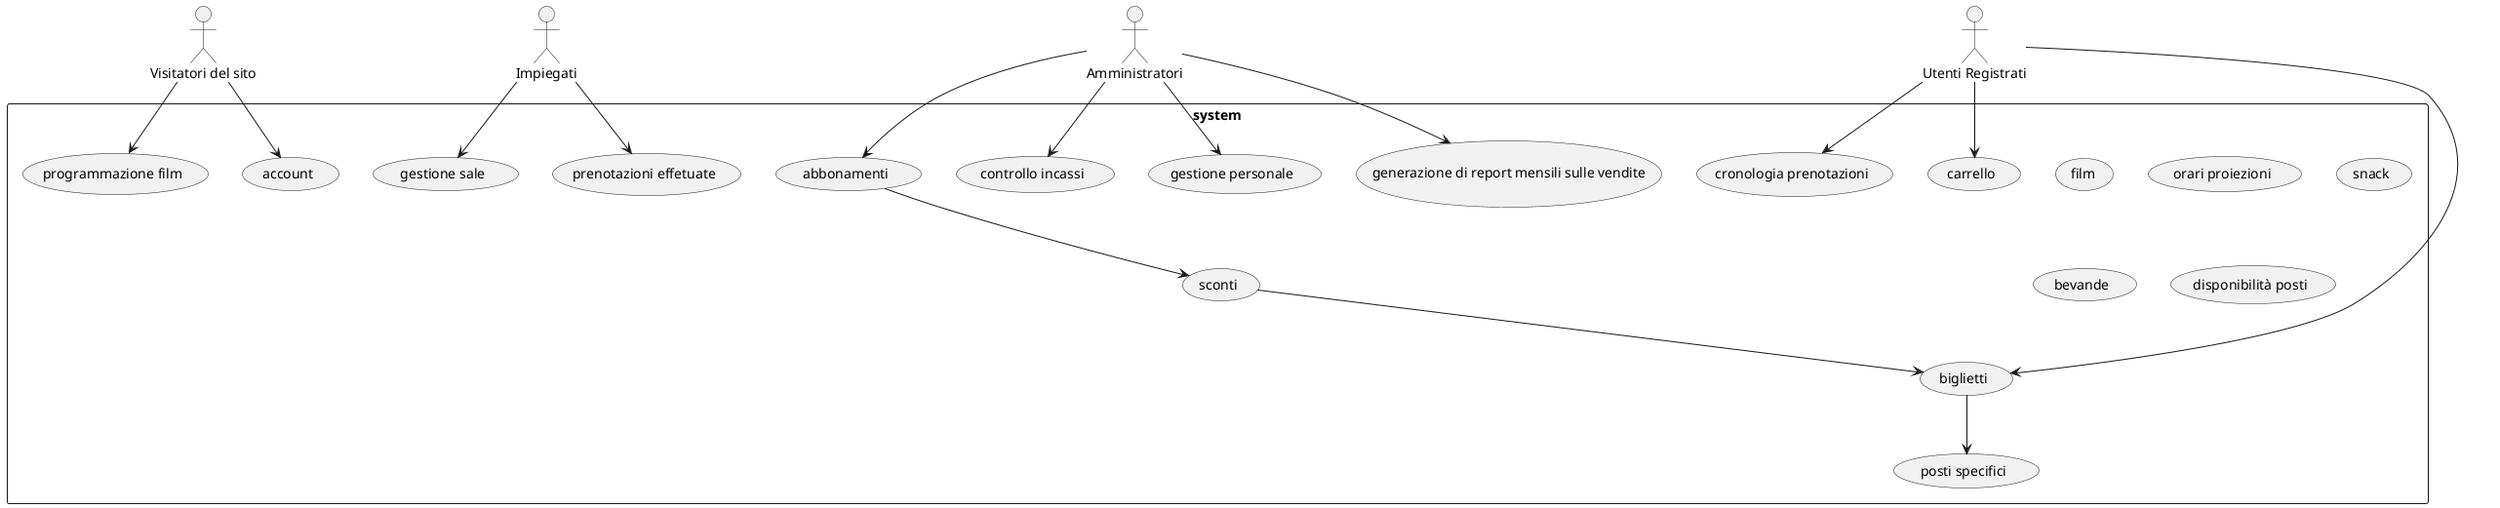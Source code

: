 @startuml
:Visitatori del sito: as a1
:Utenti Registrati: as a2
:Impiegati: as a3
:Amministratori: as a4

rectangle system{
  (programmazione film) as pf
  (account) as ac

  (biglietti) as bi
  (posti specifici) as ps
  (abbonamenti) as ab
  (cronologia prenotazioni) as cp

  (gestione sale) as ga
  (film) as fi
  (orari proiezioni) as ap
  (prenotazioni effetuate) as pe

  (gestione personale) as gp
  (controllo incassi) as ci
  (generazione di report mensili sulle vendite) as rm
}

rectangle system{
  (snack) as sn
  (bevande) as be
  (carrello) as ca

  (sconti) as sc

  (disponibilità posti) as ds
}

a1 --> pf
a1 --> ac

a2 --> bi
a2 --> ca
bi --> ps
ab --> sc
sc --> bi
a2 --> cp

a3 --> ga
a3 --> pe

a4 --> gp
a4 --> ci
a4 --> rm
a4 --> ab

@enduml